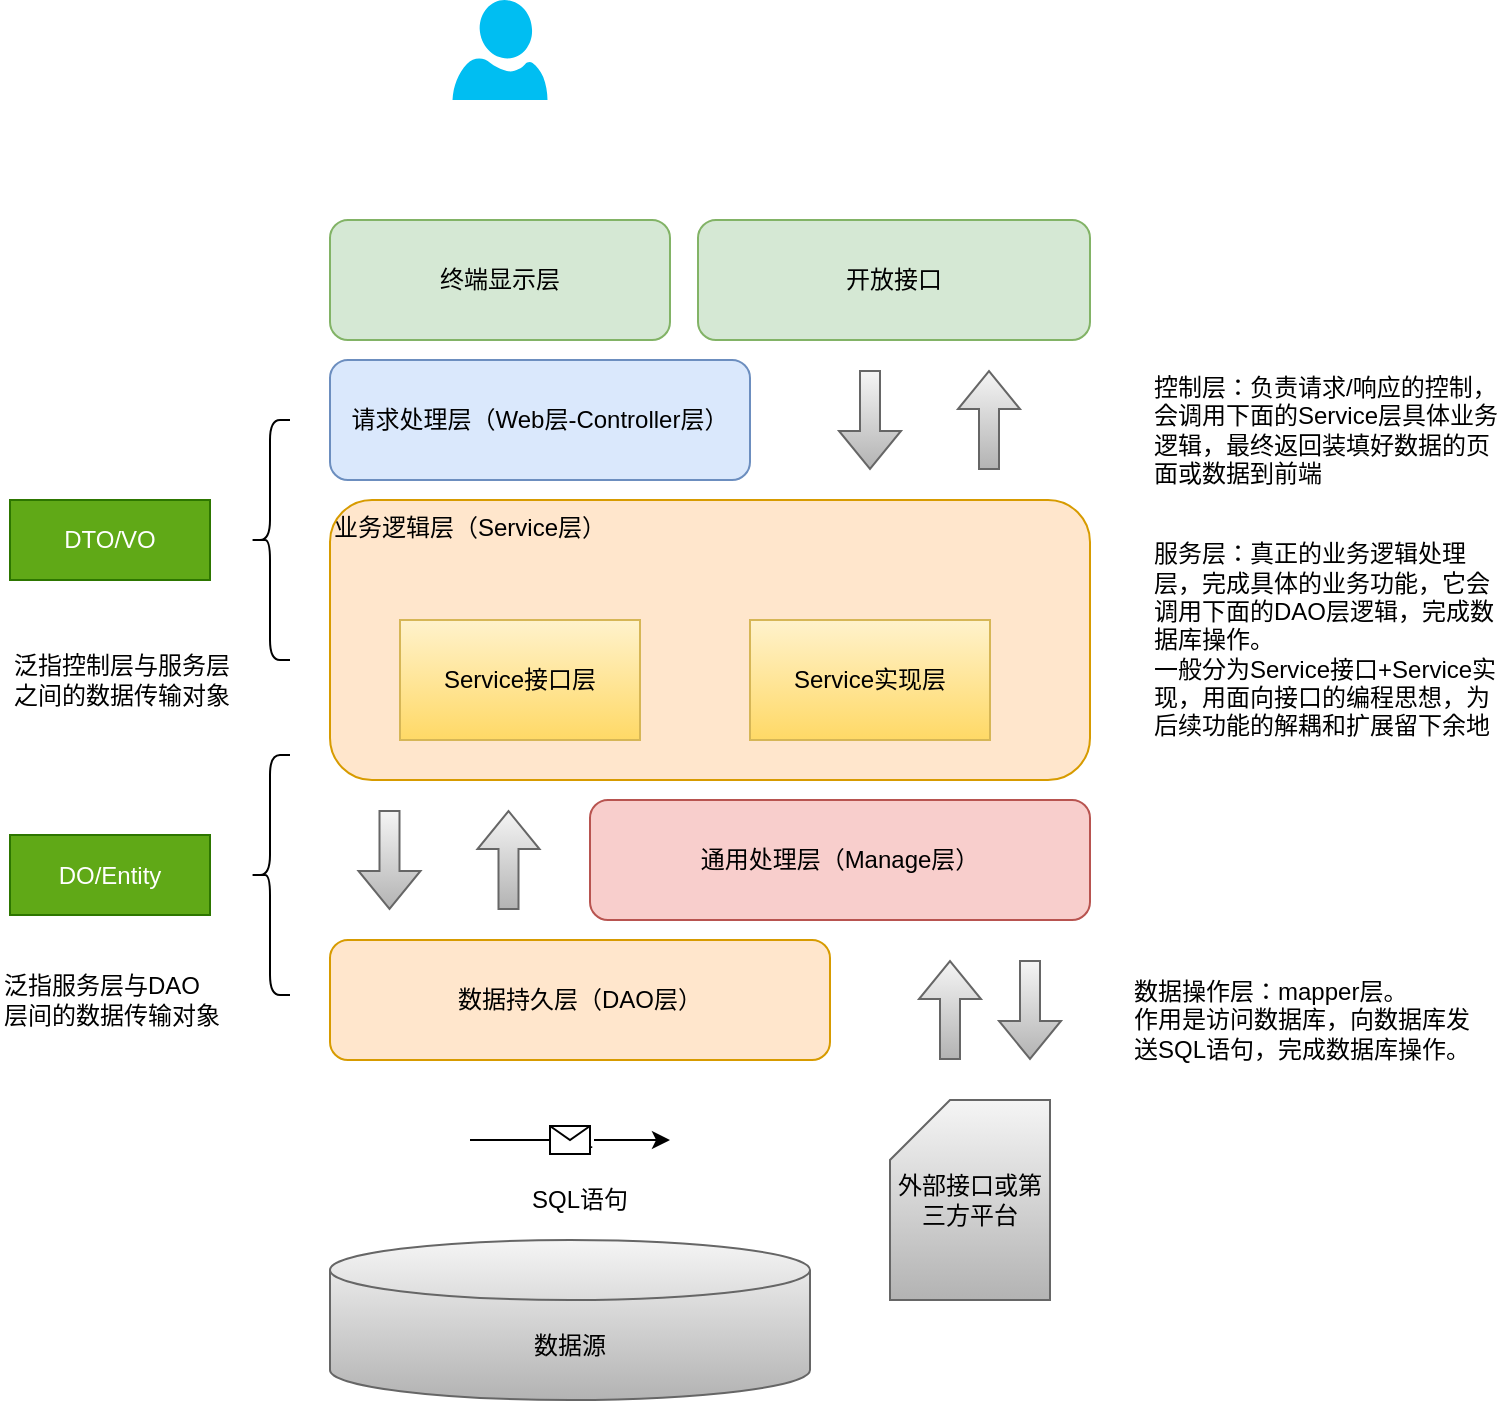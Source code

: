 <mxfile version="16.2.7" type="github">
  <diagram id="OJJvwFT3DYRRFlOV_Xp8" name="Page-1">
    <mxGraphModel dx="1738" dy="962" grid="1" gridSize="10" guides="1" tooltips="1" connect="1" arrows="1" fold="1" page="1" pageScale="1" pageWidth="827" pageHeight="1169" math="0" shadow="0">
      <root>
        <mxCell id="0" />
        <mxCell id="1" parent="0" />
        <mxCell id="lIQjun9MHloJ_TF3EPqx-1" value="终端显示层" style="rounded=1;whiteSpace=wrap;html=1;fillColor=#d5e8d4;strokeColor=#82b366;" vertex="1" parent="1">
          <mxGeometry x="195" y="190" width="170" height="60" as="geometry" />
        </mxCell>
        <mxCell id="lIQjun9MHloJ_TF3EPqx-2" value="开放接口" style="rounded=1;whiteSpace=wrap;html=1;fillColor=#d5e8d4;strokeColor=#82b366;" vertex="1" parent="1">
          <mxGeometry x="379" y="190" width="196" height="60" as="geometry" />
        </mxCell>
        <mxCell id="lIQjun9MHloJ_TF3EPqx-3" value="请求处理层（Web层-Controller层）" style="rounded=1;whiteSpace=wrap;html=1;fillColor=#dae8fc;strokeColor=#6c8ebf;" vertex="1" parent="1">
          <mxGeometry x="195" y="260" width="210" height="60" as="geometry" />
        </mxCell>
        <mxCell id="lIQjun9MHloJ_TF3EPqx-4" value="业务逻辑层（Service层）" style="rounded=1;whiteSpace=wrap;html=1;fillColor=#ffe6cc;strokeColor=#d79b00;verticalAlign=top;align=left;" vertex="1" parent="1">
          <mxGeometry x="195" y="330" width="380" height="140" as="geometry" />
        </mxCell>
        <mxCell id="lIQjun9MHloJ_TF3EPqx-5" value="通用处理层（Manage层）" style="rounded=1;whiteSpace=wrap;html=1;fillColor=#f8cecc;strokeColor=#b85450;" vertex="1" parent="1">
          <mxGeometry x="325" y="480" width="250" height="60" as="geometry" />
        </mxCell>
        <mxCell id="lIQjun9MHloJ_TF3EPqx-6" value="数据持久层（DAO层）" style="rounded=1;whiteSpace=wrap;html=1;fillColor=#ffe6cc;strokeColor=#d79b00;" vertex="1" parent="1">
          <mxGeometry x="195" y="550" width="250" height="60" as="geometry" />
        </mxCell>
        <mxCell id="lIQjun9MHloJ_TF3EPqx-7" value="数据源" style="shape=cylinder3;whiteSpace=wrap;html=1;boundedLbl=1;backgroundOutline=1;size=15;fillColor=#f5f5f5;gradientColor=#b3b3b3;strokeColor=#666666;" vertex="1" parent="1">
          <mxGeometry x="195" y="700" width="240" height="80" as="geometry" />
        </mxCell>
        <mxCell id="lIQjun9MHloJ_TF3EPqx-8" value="外部接口或第三方平台" style="shape=card;whiteSpace=wrap;html=1;fillColor=#f5f5f5;gradientColor=#b3b3b3;strokeColor=#666666;" vertex="1" parent="1">
          <mxGeometry x="475" y="630" width="80" height="100" as="geometry" />
        </mxCell>
        <mxCell id="lIQjun9MHloJ_TF3EPqx-9" value="" style="shape=flexArrow;endArrow=classic;html=1;rounded=0;fillColor=#f5f5f5;gradientColor=#b3b3b3;strokeColor=#666666;" edge="1" parent="1">
          <mxGeometry width="50" height="50" relative="1" as="geometry">
            <mxPoint x="505" y="610" as="sourcePoint" />
            <mxPoint x="505" y="560" as="targetPoint" />
          </mxGeometry>
        </mxCell>
        <mxCell id="lIQjun9MHloJ_TF3EPqx-10" value="" style="shape=flexArrow;endArrow=classic;html=1;rounded=0;fillColor=#f5f5f5;gradientColor=#b3b3b3;strokeColor=#666666;" edge="1" parent="1">
          <mxGeometry width="50" height="50" relative="1" as="geometry">
            <mxPoint x="545" y="560" as="sourcePoint" />
            <mxPoint x="545" y="610" as="targetPoint" />
          </mxGeometry>
        </mxCell>
        <mxCell id="lIQjun9MHloJ_TF3EPqx-11" value="" style="shape=flexArrow;endArrow=classic;html=1;rounded=0;fillColor=#f5f5f5;gradientColor=#b3b3b3;strokeColor=#666666;" edge="1" parent="1">
          <mxGeometry width="50" height="50" relative="1" as="geometry">
            <mxPoint x="284.25" y="535" as="sourcePoint" />
            <mxPoint x="284.25" y="485" as="targetPoint" />
          </mxGeometry>
        </mxCell>
        <mxCell id="lIQjun9MHloJ_TF3EPqx-12" value="" style="shape=flexArrow;endArrow=classic;html=1;rounded=0;fillColor=#f5f5f5;gradientColor=#b3b3b3;strokeColor=#666666;" edge="1" parent="1">
          <mxGeometry width="50" height="50" relative="1" as="geometry">
            <mxPoint x="224.75" y="485" as="sourcePoint" />
            <mxPoint x="224.75" y="535" as="targetPoint" />
          </mxGeometry>
        </mxCell>
        <mxCell id="lIQjun9MHloJ_TF3EPqx-13" value="" style="shape=flexArrow;endArrow=classic;html=1;rounded=0;fillColor=#f5f5f5;gradientColor=#b3b3b3;strokeColor=#666666;" edge="1" parent="1">
          <mxGeometry width="50" height="50" relative="1" as="geometry">
            <mxPoint x="524.5" y="315" as="sourcePoint" />
            <mxPoint x="524.5" y="265" as="targetPoint" />
          </mxGeometry>
        </mxCell>
        <mxCell id="lIQjun9MHloJ_TF3EPqx-14" value="" style="shape=flexArrow;endArrow=classic;html=1;rounded=0;fillColor=#f5f5f5;gradientColor=#b3b3b3;strokeColor=#666666;" edge="1" parent="1">
          <mxGeometry width="50" height="50" relative="1" as="geometry">
            <mxPoint x="465" y="265" as="sourcePoint" />
            <mxPoint x="465" y="315" as="targetPoint" />
          </mxGeometry>
        </mxCell>
        <mxCell id="lIQjun9MHloJ_TF3EPqx-15" value="" style="verticalLabelPosition=bottom;html=1;verticalAlign=top;align=center;strokeColor=none;fillColor=#00BEF2;shape=mxgraph.azure.user;" vertex="1" parent="1">
          <mxGeometry x="256.25" y="80" width="47.5" height="50" as="geometry" />
        </mxCell>
        <mxCell id="lIQjun9MHloJ_TF3EPqx-16" value="控制层：负责请求/响应的控制，会调用下面的Service层具体业务逻辑，最终返回装填好数据的页面或数据到前端" style="text;html=1;strokeColor=none;fillColor=none;align=left;verticalAlign=middle;whiteSpace=wrap;rounded=0;" vertex="1" parent="1">
          <mxGeometry x="605" y="260" width="180" height="70" as="geometry" />
        </mxCell>
        <mxCell id="lIQjun9MHloJ_TF3EPqx-17" value="服务层：真正的业务逻辑处理层，完成具体的业务功能，它会调用下面的DAO层逻辑，完成数据库操作。&lt;br&gt;一般分为Service接口+Service实现，用面向接口的编程思想，为后续功能的解耦和扩展留下余地" style="text;html=1;strokeColor=none;fillColor=none;align=left;verticalAlign=middle;whiteSpace=wrap;rounded=0;" vertex="1" parent="1">
          <mxGeometry x="605" y="342.5" width="180" height="115" as="geometry" />
        </mxCell>
        <mxCell id="lIQjun9MHloJ_TF3EPqx-18" value="数据操作层：mapper层。&lt;br&gt;作用是访问数据库，向数据库发送SQL语句，完成数据库操作。" style="text;html=1;strokeColor=none;fillColor=none;align=left;verticalAlign=middle;whiteSpace=wrap;rounded=0;" vertex="1" parent="1">
          <mxGeometry x="595" y="560" width="180" height="60" as="geometry" />
        </mxCell>
        <mxCell id="lIQjun9MHloJ_TF3EPqx-21" value="SQL" style="endArrow=classic;html=1;rounded=0;" edge="1" parent="1">
          <mxGeometry relative="1" as="geometry">
            <mxPoint x="265" y="650" as="sourcePoint" />
            <mxPoint x="365" y="650" as="targetPoint" />
          </mxGeometry>
        </mxCell>
        <mxCell id="lIQjun9MHloJ_TF3EPqx-22" value="" style="shape=message;html=1;outlineConnect=0;" vertex="1" parent="lIQjun9MHloJ_TF3EPqx-21">
          <mxGeometry width="20" height="14" relative="1" as="geometry">
            <mxPoint x="-10" y="-7" as="offset" />
          </mxGeometry>
        </mxCell>
        <mxCell id="lIQjun9MHloJ_TF3EPqx-24" value="SQL语句" style="text;html=1;strokeColor=none;fillColor=none;align=center;verticalAlign=middle;whiteSpace=wrap;rounded=0;" vertex="1" parent="1">
          <mxGeometry x="290" y="665" width="60" height="30" as="geometry" />
        </mxCell>
        <mxCell id="lIQjun9MHloJ_TF3EPqx-25" value="" style="shape=curlyBracket;whiteSpace=wrap;html=1;rounded=1;" vertex="1" parent="1">
          <mxGeometry x="155" y="290" width="20" height="120" as="geometry" />
        </mxCell>
        <mxCell id="lIQjun9MHloJ_TF3EPqx-26" value="Service接口层" style="rounded=0;whiteSpace=wrap;html=1;fillColor=#fff2cc;gradientColor=#ffd966;strokeColor=#d6b656;" vertex="1" parent="1">
          <mxGeometry x="230" y="390" width="120" height="60" as="geometry" />
        </mxCell>
        <mxCell id="lIQjun9MHloJ_TF3EPqx-27" value="Service实现层" style="rounded=0;whiteSpace=wrap;html=1;fillColor=#fff2cc;gradientColor=#ffd966;strokeColor=#d6b656;" vertex="1" parent="1">
          <mxGeometry x="405" y="390" width="120" height="60" as="geometry" />
        </mxCell>
        <mxCell id="lIQjun9MHloJ_TF3EPqx-28" value="DTO/VO" style="rounded=0;whiteSpace=wrap;html=1;fillColor=#60a917;strokeColor=#2D7600;fontColor=#ffffff;" vertex="1" parent="1">
          <mxGeometry x="35" y="330" width="100" height="40" as="geometry" />
        </mxCell>
        <mxCell id="lIQjun9MHloJ_TF3EPqx-29" value="泛指控制层与服务层之间的数据传输对象" style="text;html=1;strokeColor=none;fillColor=none;align=left;verticalAlign=middle;whiteSpace=wrap;rounded=0;" vertex="1" parent="1">
          <mxGeometry x="35" y="385" width="110" height="70" as="geometry" />
        </mxCell>
        <mxCell id="lIQjun9MHloJ_TF3EPqx-30" value="" style="shape=curlyBracket;whiteSpace=wrap;html=1;rounded=1;" vertex="1" parent="1">
          <mxGeometry x="155" y="457.5" width="20" height="120" as="geometry" />
        </mxCell>
        <mxCell id="lIQjun9MHloJ_TF3EPqx-31" value="DO/Entity" style="rounded=0;whiteSpace=wrap;html=1;fillColor=#60a917;strokeColor=#2D7600;fontColor=#ffffff;" vertex="1" parent="1">
          <mxGeometry x="35" y="497.5" width="100" height="40" as="geometry" />
        </mxCell>
        <mxCell id="lIQjun9MHloJ_TF3EPqx-32" value="泛指服务层与DAO层间的数据传输对象" style="text;html=1;strokeColor=none;fillColor=none;align=left;verticalAlign=middle;whiteSpace=wrap;rounded=0;" vertex="1" parent="1">
          <mxGeometry x="30" y="545" width="110" height="70" as="geometry" />
        </mxCell>
      </root>
    </mxGraphModel>
  </diagram>
</mxfile>
